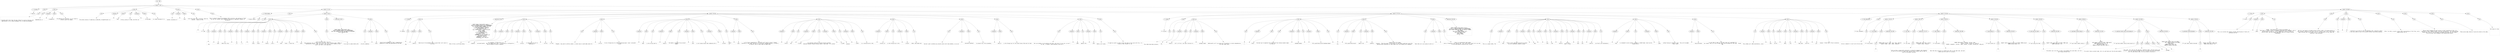 digraph lpegNode {

node [fontname=Helvetica]
edge [style=dashed]

doc_0 [label="doc - 280"]


doc_0 -> { section_1}
{rank=same; section_1}

section_1 [label="section: 1-245"]


// END RANK doc_0

section_1 -> { header_2 prose_3 prose_4 prose_5 prose_6 prose_7 section_8 section_9}
{rank=same; header_2 prose_3 prose_4 prose_5 prose_6 prose_7 section_8 section_9}

header_2 [label="1 : Compiler"]

prose_3 [label="prose"]

prose_4 [label="prose"]

prose_5 [label="prose"]

prose_6 [label="prose"]

prose_7 [label="prose"]

section_8 [label="section: 21-153"]

section_9 [label="section: 246-280"]


// END RANK section_1

header_2 -> leaf_10
leaf_10  [color=Gray,shape=rectangle,fontname=Inconsolata,label="* Compiler"]
// END RANK header_2

prose_3 -> { raw_11}
{rank=same; raw_11}

raw_11 [label="raw"]


// END RANK prose_3

raw_11 -> leaf_12
leaf_12  [color=Gray,shape=rectangle,fontname=Inconsolata,label="


I decided awhile back that the best format for storing libraries and
applications is as a SQLite database full of blobs and metadata.
"]
// END RANK raw_11

prose_4 -> { raw_13 prespace_14 literal_15 raw_16}
{rank=same; raw_13 prespace_14 literal_15 raw_16}

raw_13 [label="raw"]

prespace_14 [label="prespace"]

literal_15 [label="literal"]

raw_16 [label="raw"]


// END RANK prose_4

raw_13 -> leaf_17
leaf_17  [color=Gray,shape=rectangle,fontname=Inconsolata,label="
Dependencies in"]
// END RANK raw_13

prespace_14 -> leaf_18
leaf_18  [color=Gray,shape=rectangle,fontname=Inconsolata,label=" "]
// END RANK prespace_14

literal_15 -> leaf_19
leaf_19  [color=Gray,shape=rectangle,fontname=Inconsolata,label="bridgetools"]
// END RANK literal_15

raw_16 -> leaf_20
leaf_20  [color=Gray,shape=rectangle,fontname=Inconsolata,label=" are getting out of control, so it's time to
actually make this happen.
"]
// END RANK raw_16

prose_5 -> { raw_21 prespace_22 literal_23 raw_24 prespace_25 literal_26 raw_27}
{rank=same; raw_21 prespace_22 literal_23 raw_24 prespace_25 literal_26 raw_27}

raw_21 [label="raw"]

prespace_22 [label="prespace"]

literal_23 [label="literal"]

raw_24 [label="raw"]

prespace_25 [label="prespace"]

literal_26 [label="literal"]

raw_27 [label="raw"]


// END RANK prose_5

raw_21 -> leaf_28
leaf_28  [color=Gray,shape=rectangle,fontname=Inconsolata,label="
The actual process of compiling is admirably straightforward; we"]
// END RANK raw_21

prespace_22 -> leaf_29
leaf_29  [color=Gray,shape=rectangle,fontname=Inconsolata,label=" "]
// END RANK prespace_22

literal_23 -> leaf_30
leaf_30  [color=Gray,shape=rectangle,fontname=Inconsolata,label="load"]
// END RANK literal_23

raw_24 -> leaf_31
leaf_31  [color=Gray,shape=rectangle,fontname=Inconsolata,label=" a
string, giving it a name, and then use"]
// END RANK raw_24

prespace_25 -> leaf_32
leaf_32  [color=Gray,shape=rectangle,fontname=Inconsolata,label=" "]
// END RANK prespace_25

literal_26 -> leaf_33
leaf_33  [color=Gray,shape=rectangle,fontname=Inconsolata,label="string.dump"]
// END RANK literal_26

raw_27 -> leaf_34
leaf_34  [color=Gray,shape=rectangle,fontname=Inconsolata,label=" to create bytecode of it.
"]
// END RANK raw_27

prose_6 -> { raw_35 prespace_36 literal_37 raw_38}
{rank=same; raw_35 prespace_36 literal_37 raw_38}

raw_35 [label="raw"]

prespace_36 [label="prespace"]

literal_37 [label="literal"]

raw_38 [label="raw"]


// END RANK prose_6

raw_35 -> leaf_39
leaf_39  [color=Gray,shape=rectangle,fontname=Inconsolata,label="
Another invocation of"]
// END RANK raw_35

prespace_36 -> leaf_40
leaf_40  [color=Gray,shape=rectangle,fontname=Inconsolata,label=" "]
// END RANK prespace_36

literal_37 -> leaf_41
leaf_41  [color=Gray,shape=rectangle,fontname=Inconsolata,label="load"]
// END RANK literal_37

raw_38 -> leaf_42
leaf_42  [color=Gray,shape=rectangle,fontname=Inconsolata,label=" turns this back into a function, which we
execute.  Simple as that.
"]
// END RANK raw_38

prose_7 -> { raw_43}
{rank=same; raw_43}

raw_43 [label="raw"]


// END RANK prose_7

raw_43 -> leaf_44
leaf_44  [color=Gray,shape=rectangle,fontname=Inconsolata,label="
Here I intend to design the database table structure, and continue to flesh
out the full system, while hopefully avoiding my lamentable tendency to
overspecify.

"]
// END RANK raw_43

section_8 -> { header_45 prose_46 section_47 section_48 section_49 section_50}
{rank=same; header_45 prose_46 section_47 section_48 section_49 section_50}

header_45 [label="2 : SQLite tables"]

prose_46 [label="prose"]

section_47 [label="section: 24-45"]

section_48 [label="section: 46-106"]

section_49 [label="section: 107-153"]

section_50 [label="section: 154-238"]


// END RANK section_8

header_45 -> leaf_51
leaf_51  [color=Gray,shape=rectangle,fontname=Inconsolata,label="** SQLite tables"]
// END RANK header_45

prose_46 -> { raw_52}
{rank=same; raw_52}

raw_52 [label="raw"]


// END RANK prose_46

raw_52 -> leaf_53
leaf_53  [color=Gray,shape=rectangle,fontname=Inconsolata,label="

"]
// END RANK raw_52

section_47 -> { header_54 prose_55 prose_56 codeblock_57 prose_58}
{rank=same; header_54 prose_55 prose_56 codeblock_57 prose_58}

header_54 [label="3 : code"]

prose_55 [label="prose"]

prose_56 [label="prose"]

codeblock_57 [label="code block 34-40"]

prose_58 [label="prose"]


// END RANK section_47

header_54 -> leaf_59
leaf_59  [color=Gray,shape=rectangle,fontname=Inconsolata,label="*** code"]
// END RANK header_54

prose_55 -> { raw_60 prespace_61 literal_62 raw_63 prespace_64 literal_65 raw_66 prespace_67 literal_68 raw_69 prespace_70 literal_71 raw_72 prespace_73 literal_74 raw_75 prespace_76 literal_77 raw_78}
{rank=same; raw_60 prespace_61 literal_62 raw_63 prespace_64 literal_65 raw_66 prespace_67 literal_68 raw_69 prespace_70 literal_71 raw_72 prespace_73 literal_74 raw_75 prespace_76 literal_77 raw_78}

raw_60 [label="raw"]

prespace_61 [label="prespace"]

literal_62 [label="literal"]

raw_63 [label="raw"]

prespace_64 [label="prespace"]

literal_65 [label="literal"]

raw_66 [label="raw"]

prespace_67 [label="prespace"]

literal_68 [label="literal"]

raw_69 [label="raw"]

prespace_70 [label="prespace"]

literal_71 [label="literal"]

raw_72 [label="raw"]

prespace_73 [label="prespace"]

literal_74 [label="literal"]

raw_75 [label="raw"]

prespace_76 [label="prespace"]

literal_77 [label="literal"]

raw_78 [label="raw"]


// END RANK prose_55

raw_60 -> leaf_79
leaf_79  [color=Gray,shape=rectangle,fontname=Inconsolata,label="

  The"]
// END RANK raw_60

prespace_61 -> leaf_80
leaf_80  [color=Gray,shape=rectangle,fontname=Inconsolata,label=" "]
// END RANK prespace_61

literal_62 -> leaf_81
leaf_81  [color=Gray,shape=rectangle,fontname=Inconsolata,label="code"]
// END RANK literal_62

raw_63 -> leaf_82
leaf_82  [color=Gray,shape=rectangle,fontname=Inconsolata,label=" table has a key"]
// END RANK raw_63

prespace_64 -> leaf_83
leaf_83  [color=Gray,shape=rectangle,fontname=Inconsolata,label=" "]
// END RANK prespace_64

literal_65 -> leaf_84
leaf_84  [color=Gray,shape=rectangle,fontname=Inconsolata,label="id"]
// END RANK literal_65

raw_66 -> leaf_85
leaf_85  [color=Gray,shape=rectangle,fontname=Inconsolata,label=", a"]
// END RANK raw_66

prespace_67 -> leaf_86
leaf_86  [color=Gray,shape=rectangle,fontname=Inconsolata,label=" "]
// END RANK prespace_67

literal_68 -> leaf_87
leaf_87  [color=Gray,shape=rectangle,fontname=Inconsolata,label="blob"]
// END RANK literal_68

raw_69 -> leaf_88
leaf_88  [color=Gray,shape=rectangle,fontname=Inconsolata,label=" field"]
// END RANK raw_69

prespace_70 -> leaf_89
leaf_89  [color=Gray,shape=rectangle,fontname=Inconsolata,label=" "]
// END RANK prespace_70

literal_71 -> leaf_90
leaf_90  [color=Gray,shape=rectangle,fontname=Inconsolata,label="binary"]
// END RANK literal_71

raw_72 -> leaf_91
leaf_91  [color=Gray,shape=rectangle,fontname=Inconsolata,label=", and a"]
// END RANK raw_72

prespace_73 -> leaf_92
leaf_92  [color=Gray,shape=rectangle,fontname=Inconsolata,label=""]
// END RANK prespace_73

literal_74 -> leaf_93
leaf_93  [color=Gray,shape=rectangle,fontname=Inconsolata,label="hash"]
// END RANK literal_74

raw_75 -> leaf_94
leaf_94  [color=Gray,shape=rectangle,fontname=Inconsolata,label=" field.  I think the"]
// END RANK raw_75

prespace_76 -> leaf_95
leaf_95  [color=Gray,shape=rectangle,fontname=Inconsolata,label=" "]
// END RANK prespace_76

literal_77 -> leaf_96
leaf_96  [color=Gray,shape=rectangle,fontname=Inconsolata,label="hash"]
// END RANK literal_77

raw_78 -> leaf_97
leaf_97  [color=Gray,shape=rectangle,fontname=Inconsolata,label=" field should be SHA3, just as a
best-practices sort of thing. As it turns out, after running a test, SHA512 is
substantially faster.  Now, this may or may not be true of SHA512 in pure
LuaJIT, but that's less important.
"]
// END RANK raw_78

prose_56 -> { raw_98}
{rank=same; raw_98}

raw_98 [label="raw"]


// END RANK prose_56

raw_98 -> leaf_99
leaf_99  [color=Gray,shape=rectangle,fontname=Inconsolata,label="
So we want to open/create with:
"]
// END RANK raw_98

codeblock_57 -> leaf_100
leaf_100  [color=Gray,shape=rectangle,fontname=Inconsolata,label="CREATE TABLE IF NOT EXISTS code (
   code_id INTEGER PRIMARY KEY AUTOINCREMENT,
   hash TEXT UNIQUE NOT NULL ON CONFLICT DO NOTHING,
   binary BLOB NOT NULL
);"]
// END RANK codeblock_57

prose_58 -> { raw_101 prespace_102 literal_103 raw_104}
{rank=same; raw_101 prespace_102 literal_103 raw_104}

raw_101 [label="raw"]

prespace_102 [label="prespace"]

literal_103 [label="literal"]

raw_104 [label="raw"]


// END RANK prose_58

raw_101 -> leaf_105
leaf_105  [color=Gray,shape=rectangle,fontname=Inconsolata,label="
strictly speaking"]
// END RANK raw_101

prespace_102 -> leaf_106
leaf_106  [color=Gray,shape=rectangle,fontname=Inconsolata,label=" "]
// END RANK prespace_102

literal_103 -> leaf_107
leaf_107  [color=Gray,shape=rectangle,fontname=Inconsolata,label="blob"]
// END RANK literal_103

raw_104 -> leaf_108
leaf_108  [color=Gray,shape=rectangle,fontname=Inconsolata,label=" should also be UNIQUE but that's comparatively
expensive to check and guaranteed by the hash.

"]
// END RANK raw_104

section_48 -> { header_109 prose_110 codeblock_111 prose_112 prose_113 prose_114 prose_115 prose_116 prose_117 prose_118 prose_119 prose_120 prose_121}
{rank=same; header_109 prose_110 codeblock_111 prose_112 prose_113 prose_114 prose_115 prose_116 prose_117 prose_118 prose_119 prose_120 prose_121}

header_109 [label="3 : module"]

prose_110 [label="prose"]

codeblock_111 [label="code block 51-69"]

prose_112 [label="prose"]

prose_113 [label="prose"]

prose_114 [label="prose"]

prose_115 [label="prose"]

prose_116 [label="prose"]

prose_117 [label="prose"]

prose_118 [label="prose"]

prose_119 [label="prose"]

prose_120 [label="prose"]

prose_121 [label="prose"]


// END RANK section_48

header_109 -> leaf_122
leaf_122  [color=Gray,shape=rectangle,fontname=Inconsolata,label="*** module"]
// END RANK header_109

prose_110 -> { raw_123 prespace_124 literal_125 raw_126}
{rank=same; raw_123 prespace_124 literal_125 raw_126}

raw_123 [label="raw"]

prespace_124 [label="prespace"]

literal_125 [label="literal"]

raw_126 [label="raw"]


// END RANK prose_110

raw_123 -> leaf_127
leaf_127  [color=Gray,shape=rectangle,fontname=Inconsolata,label="

  The"]
// END RANK raw_123

prespace_124 -> leaf_128
leaf_128  [color=Gray,shape=rectangle,fontname=Inconsolata,label=" "]
// END RANK prespace_124

literal_125 -> leaf_129
leaf_129  [color=Gray,shape=rectangle,fontname=Inconsolata,label="modules"]
// END RANK literal_125

raw_126 -> leaf_130
leaf_130  [color=Gray,shape=rectangle,fontname=Inconsolata,label=" table has all the metadata about a given blob. Let's mock it
up first.
"]
// END RANK raw_126

codeblock_111 -> leaf_131
leaf_131  [color=Gray,shape=rectangle,fontname=Inconsolata,label="CREATE TABLE IF NOT EXISTS module (
   module_id INTEGER PRIMARY KEY AUTOINCREMENT,
   time DATETIME DEFAULT CURRENT_TIMESTAMP,
   snapshot INTEGER DEFAULT 1,
   version STRING DEFAULT 'SNAPSHOT',
   name STRING NOT NULL,
   type STRING DEFAULT 'luaJIT-bytecode',
   branch STRING,
   vc_hash STRING,
   project INTEGER NOT NULL,
   code INTEGER,
   FOREIGN KEY (project_id)
      REFERENCES project (project_id)
      ON DELETE RESTRICT
   FOREIGN KEY (code_id)
      REFERENCES code (code_id)
);"]
// END RANK codeblock_111

prose_112 -> { raw_132 prespace_133 literal_134 raw_135 prespace_136 literal_137 raw_138 prespace_139 literal_140 raw_141}
{rank=same; raw_132 prespace_133 literal_134 raw_135 prespace_136 literal_137 raw_138 prespace_139 literal_140 raw_141}

raw_132 [label="raw"]

prespace_133 [label="prespace"]

literal_134 [label="literal"]

raw_135 [label="raw"]

prespace_136 [label="prespace"]

literal_137 [label="literal"]

raw_138 [label="raw"]

prespace_139 [label="prespace"]

literal_140 [label="literal"]

raw_141 [label="raw"]


// END RANK prose_112

raw_132 -> leaf_142
leaf_142  [color=Gray,shape=rectangle,fontname=Inconsolata,label="
Most of this is self-describing."]
// END RANK raw_132

prespace_133 -> leaf_143
leaf_143  [color=Gray,shape=rectangle,fontname=Inconsolata,label=" "]
// END RANK prespace_133

literal_134 -> leaf_144
leaf_144  [color=Gray,shape=rectangle,fontname=Inconsolata,label="snapshot"]
// END RANK literal_134

raw_135 -> leaf_145
leaf_145  [color=Gray,shape=rectangle,fontname=Inconsolata,label=" is a boolean, if false this is a
versioned module.  We'll be adding that later, so everything is configured so
that by default we have a snapshot. "]
// END RANK raw_135

prespace_136 -> leaf_146
leaf_146  [color=Gray,shape=rectangle,fontname=Inconsolata,label=" "]
// END RANK prespace_136

literal_137 -> leaf_147
leaf_147  [color=Gray,shape=rectangle,fontname=Inconsolata,label="version"]
// END RANK literal_137

raw_138 -> leaf_148
leaf_148  [color=Gray,shape=rectangle,fontname=Inconsolata,label=" is expected to be set to
something if"]
// END RANK raw_138

prespace_139 -> leaf_149
leaf_149  [color=Gray,shape=rectangle,fontname=Inconsolata,label=" "]
// END RANK prespace_139

literal_140 -> leaf_150
leaf_150  [color=Gray,shape=rectangle,fontname=Inconsolata,label="version"]
// END RANK literal_140

raw_141 -> leaf_151
leaf_151  [color=Gray,shape=rectangle,fontname=Inconsolata,label=" is true.
"]
// END RANK raw_141

prose_113 -> { raw_152 prespace_153 literal_154 raw_155}
{rank=same; raw_152 prespace_153 literal_154 raw_155}

raw_152 [label="raw"]

prespace_153 [label="prespace"]

literal_154 [label="literal"]

raw_155 [label="raw"]


// END RANK prose_113

raw_152 -> leaf_156
leaf_156  [color=Gray,shape=rectangle,fontname=Inconsolata,label="
Thought: I may want to enforce semver, in which case it would make sense for"]
// END RANK raw_152

prespace_153 -> leaf_157
leaf_157  [color=Gray,shape=rectangle,fontname=Inconsolata,label=""]
// END RANK prespace_153

literal_154 -> leaf_158
leaf_158  [color=Gray,shape=rectangle,fontname=Inconsolata,label="version"]
// END RANK literal_154

raw_155 -> leaf_159
leaf_159  [color=Gray,shape=rectangle,fontname=Inconsolata,label=" to be a foreign key to a table containing major, minor, and patch
fields.
"]
// END RANK raw_155

prose_114 -> { prespace_160 literal_161 raw_162 prespace_163 literal_164 raw_165 prespace_166 literal_167 raw_168 prespace_169 literal_170 raw_171}
{rank=same; prespace_160 literal_161 raw_162 prespace_163 literal_164 raw_165 prespace_166 literal_167 raw_168 prespace_169 literal_170 raw_171}

prespace_160 [label="prespace"]

literal_161 [label="literal"]

raw_162 [label="raw"]

prespace_163 [label="prespace"]

literal_164 [label="literal"]

raw_165 [label="raw"]

prespace_166 [label="prespace"]

literal_167 [label="literal"]

raw_168 [label="raw"]

prespace_169 [label="prespace"]

literal_170 [label="literal"]

raw_171 [label="raw"]


// END RANK prose_114

prespace_160 -> leaf_172
leaf_172  [color=Gray,shape=rectangle,fontname=Inconsolata,label=""]
// END RANK prespace_160

literal_161 -> leaf_173
leaf_173  [color=Gray,shape=rectangle,fontname=Inconsolata,label="name"]
// END RANK literal_161

raw_162 -> leaf_174
leaf_174  [color=Gray,shape=rectangle,fontname=Inconsolata,label=" is the string used to"]
// END RANK raw_162

prespace_163 -> leaf_175
leaf_175  [color=Gray,shape=rectangle,fontname=Inconsolata,label=" "]
// END RANK prespace_163

literal_164 -> leaf_176
leaf_176  [color=Gray,shape=rectangle,fontname=Inconsolata,label="require"]
// END RANK literal_164

raw_165 -> leaf_177
leaf_177  [color=Gray,shape=rectangle,fontname=Inconsolata,label=" the module, stripped of any project
header. "]
// END RANK raw_165

prespace_166 -> leaf_178
leaf_178  [color=Gray,shape=rectangle,fontname=Inconsolata,label=" "]
// END RANK prespace_166

literal_167 -> leaf_179
leaf_179  [color=Gray,shape=rectangle,fontname=Inconsolata,label="name"]
// END RANK literal_167

raw_168 -> leaf_180
leaf_180  [color=Gray,shape=rectangle,fontname=Inconsolata,label=" is not unique except when combined with a"]
// END RANK raw_168

prespace_169 -> leaf_181
leaf_181  [color=Gray,shape=rectangle,fontname=Inconsolata,label=" "]
// END RANK prespace_169

literal_170 -> leaf_182
leaf_182  [color=Gray,shape=rectangle,fontname=Inconsolata,label="project"]
// END RANK literal_170

raw_171 -> leaf_183
leaf_183  [color=Gray,shape=rectangle,fontname=Inconsolata,label=", which
is.
"]
// END RANK raw_171

prose_115 -> { prespace_184 literal_185 raw_186}
{rank=same; prespace_184 literal_185 raw_186}

prespace_184 [label="prespace"]

literal_185 [label="literal"]

raw_186 [label="raw"]


// END RANK prose_115

prespace_184 -> leaf_187
leaf_187  [color=Gray,shape=rectangle,fontname=Inconsolata,label=""]
// END RANK prespace_184

literal_185 -> leaf_188
leaf_188  [color=Gray,shape=rectangle,fontname=Inconsolata,label="type"]
// END RANK literal_185

raw_186 -> leaf_189
leaf_189  [color=Gray,shape=rectangle,fontname=Inconsolata,label=" is for future compatibility. Eventually we'll want to store C shared
libraries in the codex, and Orb is in principle language-agnostic, so there's
no natural limit to what types we might have.
"]
// END RANK raw_186

prose_116 -> { prespace_190 literal_191 raw_192 prespace_193 literal_194 raw_195 prespace_196 literal_197 raw_198 prespace_199 literal_200 raw_201}
{rank=same; prespace_190 literal_191 raw_192 prespace_193 literal_194 raw_195 prespace_196 literal_197 raw_198 prespace_199 literal_200 raw_201}

prespace_190 [label="prespace"]

literal_191 [label="literal"]

raw_192 [label="raw"]

prespace_193 [label="prespace"]

literal_194 [label="literal"]

raw_195 [label="raw"]

prespace_196 [label="prespace"]

literal_197 [label="literal"]

raw_198 [label="raw"]

prespace_199 [label="prespace"]

literal_200 [label="literal"]

raw_201 [label="raw"]


// END RANK prose_116

prespace_190 -> leaf_202
leaf_202  [color=Gray,shape=rectangle,fontname=Inconsolata,label=""]
// END RANK prespace_190

literal_191 -> leaf_203
leaf_203  [color=Gray,shape=rectangle,fontname=Inconsolata,label="branch"]
// END RANK literal_191

raw_192 -> leaf_204
leaf_204  [color=Gray,shape=rectangle,fontname=Inconsolata,label=" and"]
// END RANK raw_192

prespace_193 -> leaf_205
leaf_205  [color=Gray,shape=rectangle,fontname=Inconsolata,label=" "]
// END RANK prespace_193

literal_194 -> leaf_206
leaf_206  [color=Gray,shape=rectangle,fontname=Inconsolata,label="vc_hash"]
// END RANK literal_194

raw_195 -> leaf_207
leaf_207  [color=Gray,shape=rectangle,fontname=Inconsolata,label=" are optional fields for version-control purposes.
Optional because release software doesn't need them.  It's called"]
// END RANK raw_195

prespace_196 -> leaf_208
leaf_208  [color=Gray,shape=rectangle,fontname=Inconsolata,label=" "]
// END RANK prespace_196

literal_197 -> leaf_209
leaf_209  [color=Gray,shape=rectangle,fontname=Inconsolata,label="vc_hash"]
// END RANK literal_197

raw_198 -> leaf_210
leaf_210  [color=Gray,shape=rectangle,fontname=Inconsolata,label="
because"]
// END RANK raw_198

prespace_199 -> leaf_211
leaf_211  [color=Gray,shape=rectangle,fontname=Inconsolata,label=" "]
// END RANK prespace_199

literal_200 -> leaf_212
leaf_212  [color=Gray,shape=rectangle,fontname=Inconsolata,label="commit"]
// END RANK literal_200

raw_201 -> leaf_213
leaf_213  [color=Gray,shape=rectangle,fontname=Inconsolata,label=" is a reserved word in SQL.
"]
// END RANK raw_201

prose_117 -> { prespace_214 literal_215 raw_216 prespace_217 literal_218 raw_219}
{rank=same; prespace_214 literal_215 raw_216 prespace_217 literal_218 raw_219}

prespace_214 [label="prespace"]

literal_215 [label="literal"]

raw_216 [label="raw"]

prespace_217 [label="prespace"]

literal_218 [label="literal"]

raw_219 [label="raw"]


// END RANK prose_117

prespace_214 -> leaf_220
leaf_220  [color=Gray,shape=rectangle,fontname=Inconsolata,label=""]
// END RANK prespace_214

literal_215 -> leaf_221
leaf_221  [color=Gray,shape=rectangle,fontname=Inconsolata,label="project_id"]
// END RANK literal_215

raw_216 -> leaf_222
leaf_222  [color=Gray,shape=rectangle,fontname=Inconsolata,label=" is the foreign key to the"]
// END RANK raw_216

prespace_217 -> leaf_223
leaf_223  [color=Gray,shape=rectangle,fontname=Inconsolata,label=" "]
// END RANK prespace_217

literal_218 -> leaf_224
leaf_224  [color=Gray,shape=rectangle,fontname=Inconsolata,label="project"]
// END RANK literal_218

raw_219 -> leaf_225
leaf_225  [color=Gray,shape=rectangle,fontname=Inconsolata,label=" table, described next.
"]
// END RANK raw_219

prose_118 -> { raw_226 prespace_227 literal_228 raw_229}
{rank=same; raw_226 prespace_227 literal_228 raw_229}

raw_226 [label="raw"]

prespace_227 [label="prespace"]

literal_228 [label="literal"]

raw_229 [label="raw"]


// END RANK prose_118

raw_226 -> leaf_230
leaf_230  [color=Gray,shape=rectangle,fontname=Inconsolata,label="
We don't want to delete any projects which still have modules, so we use"]
// END RANK raw_226

prespace_227 -> leaf_231
leaf_231  [color=Gray,shape=rectangle,fontname=Inconsolata,label=""]
// END RANK prespace_227

literal_228 -> leaf_232
leaf_232  [color=Gray,shape=rectangle,fontname=Inconsolata,label="ON DELETE RESTRICT"]
// END RANK literal_228

raw_229 -> leaf_233
leaf_233  [color=Gray,shape=rectangle,fontname=Inconsolata,label=" to prevent this from succeeding.
"]
// END RANK raw_229

prose_119 -> { prespace_234 literal_235 raw_236}
{rank=same; prespace_234 literal_235 raw_236}

prespace_234 [label="prespace"]

literal_235 [label="literal"]

raw_236 [label="raw"]


// END RANK prose_119

prespace_234 -> leaf_237
leaf_237  [color=Gray,shape=rectangle,fontname=Inconsolata,label=""]
// END RANK prespace_234

literal_235 -> leaf_238
leaf_238  [color=Gray,shape=rectangle,fontname=Inconsolata,label="code_id"]
// END RANK literal_235

raw_236 -> leaf_239
leaf_239  [color=Gray,shape=rectangle,fontname=Inconsolata,label=" is the foreign key for the actual binary blob and its hash.
"]
// END RANK raw_236

prose_120 -> { raw_240 prespace_241 literal_242 raw_243 prespace_244 literal_245 raw_246}
{rank=same; raw_240 prespace_241 literal_242 raw_243 prespace_244 literal_245 raw_246}

raw_240 [label="raw"]

prespace_241 [label="prespace"]

literal_242 [label="literal"]

raw_243 [label="raw"]

prespace_244 [label="prespace"]

literal_245 [label="literal"]

raw_246 [label="raw"]


// END RANK prose_120

raw_240 -> leaf_247
leaf_247  [color=Gray,shape=rectangle,fontname=Inconsolata,label="
Not sure whether to de-normalize the hash, and since I'm not sure, we won't
for now.  It doesn't seem necessary since we'll"]
// END RANK raw_240

prespace_241 -> leaf_248
leaf_248  [color=Gray,shape=rectangle,fontname=Inconsolata,label=" "]
// END RANK prespace_241

literal_242 -> leaf_249
leaf_249  [color=Gray,shape=rectangle,fontname=Inconsolata,label="JOIN"]
// END RANK literal_242

raw_243 -> leaf_250
leaf_250  [color=Gray,shape=rectangle,fontname=Inconsolata,label=" against the"]
// END RANK raw_243

prespace_244 -> leaf_251
leaf_251  [color=Gray,shape=rectangle,fontname=Inconsolata,label=" "]
// END RANK prespace_244

literal_245 -> leaf_252
leaf_252  [color=Gray,shape=rectangle,fontname=Inconsolata,label="code"]
// END RANK literal_245

raw_246 -> leaf_253
leaf_253  [color=Gray,shape=rectangle,fontname=Inconsolata,label="
table in all cases.
"]
// END RANK raw_246

prose_121 -> { raw_254}
{rank=same; raw_254}

raw_254 [label="raw"]


// END RANK prose_121

raw_254 -> leaf_255
leaf_255  [color=Gray,shape=rectangle,fontname=Inconsolata,label="
It might be useful to add at least the hash of the source Orb file, I'm
trying to stay focused for now.

"]
// END RANK raw_254

section_49 -> { header_256 prose_257 prose_258 prose_259 prose_260 prose_261 codeblock_262 prose_263 prose_264 prose_265 prose_266}
{rank=same; header_256 prose_257 prose_258 prose_259 prose_260 prose_261 codeblock_262 prose_263 prose_264 prose_265 prose_266}

header_256 [label="3 : project"]

prose_257 [label="prose"]

prose_258 [label="prose"]

prose_259 [label="prose"]

prose_260 [label="prose"]

prose_261 [label="prose"]

codeblock_262 [label="code block 126-136"]

prose_263 [label="prose"]

prose_264 [label="prose"]

prose_265 [label="prose"]

prose_266 [label="prose"]


// END RANK section_49

header_256 -> leaf_267
leaf_267  [color=Gray,shape=rectangle,fontname=Inconsolata,label="*** project"]
// END RANK header_256

prose_257 -> { raw_268}
{rank=same; raw_268}

raw_268 [label="raw"]


// END RANK prose_257

raw_268 -> leaf_269
leaf_269  [color=Gray,shape=rectangle,fontname=Inconsolata,label="

This table describes projects.
"]
// END RANK raw_268

prose_258 -> { raw_270 prespace_271 literal_272 raw_273 prespace_274 literal_275 raw_276}
{rank=same; raw_270 prespace_271 literal_272 raw_273 prespace_274 literal_275 raw_276}

raw_270 [label="raw"]

prespace_271 [label="prespace"]

literal_272 [label="literal"]

raw_273 [label="raw"]

prespace_274 [label="prespace"]

literal_275 [label="literal"]

raw_276 [label="raw"]


// END RANK prose_258

raw_270 -> leaf_277
leaf_277  [color=Gray,shape=rectangle,fontname=Inconsolata,label="
Our"]
// END RANK raw_270

prespace_271 -> leaf_278
leaf_278  [color=Gray,shape=rectangle,fontname=Inconsolata,label=" "]
// END RANK prespace_271

literal_272 -> leaf_279
leaf_279  [color=Gray,shape=rectangle,fontname=Inconsolata,label="require"]
// END RANK literal_272

raw_273 -> leaf_280
leaf_280  [color=Gray,shape=rectangle,fontname=Inconsolata,label=" will, at first, just add a function to"]
// END RANK raw_273

prespace_274 -> leaf_281
leaf_281  [color=Gray,shape=rectangle,fontname=Inconsolata,label=" "]
// END RANK prespace_274

literal_275 -> leaf_282
leaf_282  [color=Gray,shape=rectangle,fontname=Inconsolata,label="package.loader"]
// END RANK literal_275

raw_276 -> leaf_283
leaf_283  [color=Gray,shape=rectangle,fontname=Inconsolata,label=".
Additionally we'll use some sort of manifest to resolve dependencies,
but that comes later.
"]
// END RANK raw_276

prose_259 -> { raw_284 prespace_285 italic_286 raw_287 prespace_288 literal_289 raw_290 prespace_291 literal_292 raw_293}
{rank=same; raw_284 prespace_285 italic_286 raw_287 prespace_288 literal_289 raw_290 prespace_291 literal_292 raw_293}

raw_284 [label="raw"]

prespace_285 [label="prespace"]

italic_286 [label="italic"]

raw_287 [label="raw"]

prespace_288 [label="prespace"]

literal_289 [label="literal"]

raw_290 [label="raw"]

prespace_291 [label="prespace"]

literal_292 [label="literal"]

raw_293 [label="raw"]


// END RANK prose_259

raw_284 -> leaf_294
leaf_294  [color=Gray,shape=rectangle,fontname=Inconsolata,label="
I"]
// END RANK raw_284

prespace_285 -> leaf_295
leaf_295  [color=Gray,shape=rectangle,fontname=Inconsolata,label=" "]
// END RANK prespace_285

italic_286 -> leaf_296
leaf_296  [color=Gray,shape=rectangle,fontname=Inconsolata,label="think"]
// END RANK italic_286

raw_287 -> leaf_297
leaf_297  [color=Gray,shape=rectangle,fontname=Inconsolata,label=" the best way to separate fully-qualified from relative module names
is like so:"]
// END RANK raw_287

prespace_288 -> leaf_298
leaf_298  [color=Gray,shape=rectangle,fontname=Inconsolata,label=" "]
// END RANK prespace_288

literal_289 -> leaf_299
leaf_299  [color=Gray,shape=rectangle,fontname=Inconsolata,label="modname/submod"]
// END RANK literal_289

raw_290 -> leaf_300
leaf_300  [color=Gray,shape=rectangle,fontname=Inconsolata,label=","]
// END RANK raw_290

prespace_291 -> leaf_301
leaf_301  [color=Gray,shape=rectangle,fontname=Inconsolata,label=" "]
// END RANK prespace_291

literal_292 -> leaf_302
leaf_302  [color=Gray,shape=rectangle,fontname=Inconsolata,label="fully.qualified.project:modname/submod"]
// END RANK literal_292

raw_293 -> leaf_303
leaf_303  [color=Gray,shape=rectangle,fontname=Inconsolata,label=".
"]
// END RANK raw_293

prose_260 -> { raw_304 prespace_305 literal_306 raw_307 prespace_308 bold_309 raw_310}
{rank=same; raw_304 prespace_305 literal_306 raw_307 prespace_308 bold_309 raw_310}

raw_304 [label="raw"]

prespace_305 [label="prespace"]

literal_306 [label="literal"]

raw_307 [label="raw"]

prespace_308 [label="prespace"]

bold_309 [label="bold"]

raw_310 [label="raw"]


// END RANK prose_260

raw_304 -> leaf_311
leaf_311  [color=Gray,shape=rectangle,fontname=Inconsolata,label="
Any"]
// END RANK raw_304

prespace_305 -> leaf_312
leaf_312  [color=Gray,shape=rectangle,fontname=Inconsolata,label=" "]
// END RANK prespace_305

literal_306 -> leaf_313
leaf_313  [color=Gray,shape=rectangle,fontname=Inconsolata,label="fully.qualified.project"]
// END RANK literal_306

raw_307 -> leaf_314
leaf_314  [color=Gray,shape=rectangle,fontname=Inconsolata,label=" needs to be"]
// END RANK raw_307

prespace_308 -> leaf_315
leaf_315  [color=Gray,shape=rectangle,fontname=Inconsolata,label=" "]
// END RANK prespace_308

bold_309 -> leaf_316
leaf_316  [color=Gray,shape=rectangle,fontname=Inconsolata,label="globally"]
// END RANK bold_309

raw_310 -> leaf_317
leaf_317  [color=Gray,shape=rectangle,fontname=Inconsolata,label=" unique across all bridge
projects.  There has never in the history of ever been a good way to do this.
Having project manifests at least keeps this from leaking into codebases.
"]
// END RANK raw_310

prose_261 -> { raw_318 prespace_319 literal_320 raw_321}
{rank=same; raw_318 prespace_319 literal_320 raw_321}

raw_318 [label="raw"]

prespace_319 [label="prespace"]

literal_320 [label="literal"]

raw_321 [label="raw"]


// END RANK prose_261

raw_318 -> leaf_322
leaf_322  [color=Gray,shape=rectangle,fontname=Inconsolata,label="
Note that we're just going to split on"]
// END RANK raw_318

prespace_319 -> leaf_323
leaf_323  [color=Gray,shape=rectangle,fontname=Inconsolata,label=" "]
// END RANK prespace_319

literal_320 -> leaf_324
leaf_324  [color=Gray,shape=rectangle,fontname=Inconsolata,label=":"]
// END RANK literal_320

raw_321 -> leaf_325
leaf_325  [color=Gray,shape=rectangle,fontname=Inconsolata,label=", there's no expectation that either
side is formatted in any special way.  Any \"valid utf8\" except let's be real,
I'm not even going to sanitize your string...
"]
// END RANK raw_321

codeblock_262 -> leaf_326
leaf_326  [color=Gray,shape=rectangle,fontname=Inconsolata,label="CREATE TABLE IF NOT EXISTS project (
   project_id INTEGER PRIMARY KEY AUTOINCREMENT,
   name STRING UNIQUE NOT NULL ON CONFLICT IGNORE,
   repo STRING,
   repo_type STRING DEFAULT 'git',
   repo_alternates STRING,
   home STRING,
   website STRING
);"]
// END RANK codeblock_262

prose_263 -> { raw_327 prespace_328 literal_329 raw_330 prespace_331 literal_332 raw_333 prespace_334 literal_335 raw_336 prespace_337 literal_338 raw_339 prespace_340 literal_341 raw_342 prespace_343 literal_344 raw_345}
{rank=same; raw_327 prespace_328 literal_329 raw_330 prespace_331 literal_332 raw_333 prespace_334 literal_335 raw_336 prespace_337 literal_338 raw_339 prespace_340 literal_341 raw_342 prespace_343 literal_344 raw_345}

raw_327 [label="raw"]

prespace_328 [label="prespace"]

literal_329 [label="literal"]

raw_330 [label="raw"]

prespace_331 [label="prespace"]

literal_332 [label="literal"]

raw_333 [label="raw"]

prespace_334 [label="prespace"]

literal_335 [label="literal"]

raw_336 [label="raw"]

prespace_337 [label="prespace"]

literal_338 [label="literal"]

raw_339 [label="raw"]

prespace_340 [label="prespace"]

literal_341 [label="literal"]

raw_342 [label="raw"]

prespace_343 [label="prespace"]

literal_344 [label="literal"]

raw_345 [label="raw"]


// END RANK prose_263

raw_327 -> leaf_346
leaf_346  [color=Gray,shape=rectangle,fontname=Inconsolata,label="
This is a simple table. The"]
// END RANK raw_327

prespace_328 -> leaf_347
leaf_347  [color=Gray,shape=rectangle,fontname=Inconsolata,label=" "]
// END RANK prespace_328

literal_329 -> leaf_348
leaf_348  [color=Gray,shape=rectangle,fontname=Inconsolata,label="name"]
// END RANK literal_329

raw_330 -> leaf_349
leaf_349  [color=Gray,shape=rectangle,fontname=Inconsolata,label=" field is most important and must be unique,
as we've indicated, globally unique."]
// END RANK raw_330

prespace_331 -> leaf_350
leaf_350  [color=Gray,shape=rectangle,fontname=Inconsolata,label=" "]
// END RANK prespace_331

literal_332 -> leaf_351
leaf_351  [color=Gray,shape=rectangle,fontname=Inconsolata,label="repo"]
// END RANK literal_332

raw_333 -> leaf_352
leaf_352  [color=Gray,shape=rectangle,fontname=Inconsolata,label=","]
// END RANK raw_333

prespace_334 -> leaf_353
leaf_353  [color=Gray,shape=rectangle,fontname=Inconsolata,label=" "]
// END RANK prespace_334

literal_335 -> leaf_354
leaf_354  [color=Gray,shape=rectangle,fontname=Inconsolata,label="home"]
// END RANK literal_335

raw_336 -> leaf_355
leaf_355  [color=Gray,shape=rectangle,fontname=Inconsolata,label=", and"]
// END RANK raw_336

prespace_337 -> leaf_356
leaf_356  [color=Gray,shape=rectangle,fontname=Inconsolata,label=" "]
// END RANK prespace_337

literal_338 -> leaf_357
leaf_357  [color=Gray,shape=rectangle,fontname=Inconsolata,label="website"]
// END RANK literal_338

raw_339 -> leaf_358
leaf_358  [color=Gray,shape=rectangle,fontname=Inconsolata,label=" are all
URIs; I think"]
// END RANK raw_339

prespace_340 -> leaf_359
leaf_359  [color=Gray,shape=rectangle,fontname=Inconsolata,label=" "]
// END RANK prespace_340

literal_341 -> leaf_360
leaf_360  [color=Gray,shape=rectangle,fontname=Inconsolata,label="repo"]
// END RANK literal_341

raw_342 -> leaf_361
leaf_361  [color=Gray,shape=rectangle,fontname=Inconsolata,label=" and"]
// END RANK raw_342

prespace_343 -> leaf_362
leaf_362  [color=Gray,shape=rectangle,fontname=Inconsolata,label=" "]
// END RANK prespace_343

literal_344 -> leaf_363
leaf_363  [color=Gray,shape=rectangle,fontname=Inconsolata,label="website"]
// END RANK literal_344

raw_345 -> leaf_364
leaf_364  [color=Gray,shape=rectangle,fontname=Inconsolata,label=" are fairly self-explanatory.
"]
// END RANK raw_345

prose_264 -> { prespace_365 literal_366 raw_367 prespace_368 literal_369 raw_370}
{rank=same; prespace_365 literal_366 raw_367 prespace_368 literal_369 raw_370}

prespace_365 [label="prespace"]

literal_366 [label="literal"]

raw_367 [label="raw"]

prespace_368 [label="prespace"]

literal_369 [label="literal"]

raw_370 [label="raw"]


// END RANK prose_264

prespace_365 -> leaf_371
leaf_371  [color=Gray,shape=rectangle,fontname=Inconsolata,label=""]
// END RANK prespace_365

literal_366 -> leaf_372
leaf_372  [color=Gray,shape=rectangle,fontname=Inconsolata,label="home"]
// END RANK literal_366

raw_367 -> leaf_373
leaf_373  [color=Gray,shape=rectangle,fontname=Inconsolata,label=" is intended to serve content, probably in JSON format, which can be
placed into a"]
// END RANK raw_367

prespace_368 -> leaf_374
leaf_374  [color=Gray,shape=rectangle,fontname=Inconsolata,label=" "]
// END RANK prespace_368

literal_369 -> leaf_375
leaf_375  [color=Gray,shape=rectangle,fontname=Inconsolata,label="codex"]
// END RANK literal_369

raw_370 -> leaf_376
leaf_376  [color=Gray,shape=rectangle,fontname=Inconsolata,label=" without having to compile a repo.  This will be added
(much) later.
"]
// END RANK raw_370

prose_265 -> { prespace_377 literal_378 raw_379}
{rank=same; prespace_377 literal_378 raw_379}

prespace_377 [label="prespace"]

literal_378 [label="literal"]

raw_379 [label="raw"]


// END RANK prose_265

prespace_377 -> leaf_380
leaf_380  [color=Gray,shape=rectangle,fontname=Inconsolata,label=""]
// END RANK prespace_377

literal_378 -> leaf_381
leaf_381  [color=Gray,shape=rectangle,fontname=Inconsolata,label="repo_alternates"]
// END RANK literal_378

raw_379 -> leaf_382
leaf_382  [color=Gray,shape=rectangle,fontname=Inconsolata,label=" is just what it says: if the main repo isn't available for
any reason, this is a list of URIs which can be checked for the repo.  Format
TBD.
"]
// END RANK raw_379

prose_266 -> { raw_383 prespace_384 literal_385 raw_386 prespace_387 literal_388 raw_389 prespace_390 literal_391 raw_392 prespace_393 literal_394 raw_395}
{rank=same; raw_383 prespace_384 literal_385 raw_386 prespace_387 literal_388 raw_389 prespace_390 literal_391 raw_392 prespace_393 literal_394 raw_395}

raw_383 [label="raw"]

prespace_384 [label="prespace"]

literal_385 [label="literal"]

raw_386 [label="raw"]

prespace_387 [label="prespace"]

literal_388 [label="literal"]

raw_389 [label="raw"]

prespace_390 [label="prespace"]

literal_391 [label="literal"]

raw_392 [label="raw"]

prespace_393 [label="prespace"]

literal_394 [label="literal"]

raw_395 [label="raw"]


// END RANK prose_266

raw_383 -> leaf_396
leaf_396  [color=Gray,shape=rectangle,fontname=Inconsolata,label="
This scheme isn't 100% satisfactory, since"]
// END RANK raw_383

prespace_384 -> leaf_397
leaf_397  [color=Gray,shape=rectangle,fontname=Inconsolata,label=" "]
// END RANK prespace_384

literal_385 -> leaf_398
leaf_398  [color=Gray,shape=rectangle,fontname=Inconsolata,label="repo"]
// END RANK literal_385

raw_386 -> leaf_399
leaf_399  [color=Gray,shape=rectangle,fontname=Inconsolata,label=" can be"]
// END RANK raw_386

prespace_387 -> leaf_400
leaf_400  [color=Gray,shape=rectangle,fontname=Inconsolata,label=" "]
// END RANK prespace_387

literal_388 -> leaf_401
leaf_401  [color=Gray,shape=rectangle,fontname=Inconsolata,label="NULL"]
// END RANK literal_388

raw_389 -> leaf_402
leaf_402  [color=Gray,shape=rectangle,fontname=Inconsolata,label=", but"]
// END RANK raw_389

prespace_390 -> leaf_403
leaf_403  [color=Gray,shape=rectangle,fontname=Inconsolata,label=""]
// END RANK prespace_390

literal_391 -> leaf_404
leaf_404  [color=Gray,shape=rectangle,fontname=Inconsolata,label="repo_type"]
// END RANK literal_391

raw_392 -> leaf_405
leaf_405  [color=Gray,shape=rectangle,fontname=Inconsolata,label=" would be"]
// END RANK raw_392

prespace_393 -> leaf_406
leaf_406  [color=Gray,shape=rectangle,fontname=Inconsolata,label=" "]
// END RANK prespace_393

literal_394 -> leaf_407
leaf_407  [color=Gray,shape=rectangle,fontname=Inconsolata,label="git"]
// END RANK literal_394

raw_395 -> leaf_408
leaf_408  [color=Gray,shape=rectangle,fontname=Inconsolata,label=" anyway. I think that's fine in practice.

"]
// END RANK raw_395

section_50 -> { header_409 prose_410 section_411 section_412 section_413 section_414 section_415 section_416 section_417 section_418}
{rank=same; header_409 prose_410 section_411 section_412 section_413 section_414 section_415 section_416 section_417 section_418}

header_409 [label="3 : SQL statements"]

prose_410 [label="prose"]

section_411 [label="section: 159-167"]

section_412 [label="section: 168-179"]

section_413 [label="section: 180-191"]

section_414 [label="section: 192-199"]

section_415 [label="section: 200-207"]

section_416 [label="section: 208-221"]

section_417 [label="section: 222-238"]

section_418 [label="section: 239-245"]


// END RANK section_50

header_409 -> leaf_419
leaf_419  [color=Gray,shape=rectangle,fontname=Inconsolata,label="*** SQL statements"]
// END RANK header_409

prose_410 -> { raw_420}
{rank=same; raw_420}

raw_420 [label="raw"]


// END RANK prose_410

raw_420 -> leaf_421
leaf_421  [color=Gray,shape=rectangle,fontname=Inconsolata,label="

Various commands to insert and retrieve data.

"]
// END RANK raw_420

section_411 -> { header_422 prose_423 codeblock_424}
{rank=same; header_422 prose_423 codeblock_424}

header_422 [label="4 : new project"]

prose_423 [label="prose"]

codeblock_424 [label="code block 162-165"]


// END RANK section_411

header_422 -> leaf_425
leaf_425  [color=Gray,shape=rectangle,fontname=Inconsolata,label="**** new project"]
// END RANK header_422

prose_423 -> { raw_426}
{rank=same; raw_426}

raw_426 [label="raw"]


// END RANK prose_423

raw_426 -> leaf_427
leaf_427  [color=Gray,shape=rectangle,fontname=Inconsolata,label="

"]
// END RANK raw_426

codeblock_424 -> leaf_428
leaf_428  [color=Gray,shape=rectangle,fontname=Inconsolata,label="INSERT INTO project (name, repo, home, website)
VALUES (:name, :repo, :home, :website);"]
// END RANK codeblock_424

section_412 -> { header_429 prose_430 codeblock_431}
{rank=same; header_429 prose_430 codeblock_431}

header_429 [label="4 : new code"]

prose_430 [label="prose"]

codeblock_431 [label="code block 174-177"]


// END RANK section_412

header_429 -> leaf_432
leaf_432  [color=Gray,shape=rectangle,fontname=Inconsolata,label="**** new code"]
// END RANK header_429

prose_430 -> { raw_433}
{rank=same; raw_433}

raw_433 [label="raw"]


// END RANK prose_430

raw_433 -> leaf_434
leaf_434  [color=Gray,shape=rectangle,fontname=Inconsolata,label="

Since we have a unique hash constraint it should be cheapest (and clearest)
to just try to write all codes then retrieve their primary keys by hash to
write to the module revision.
"]
// END RANK raw_433

codeblock_431 -> leaf_435
leaf_435  [color=Gray,shape=rectangle,fontname=Inconsolata,label="INSERT INTO code (hash, binary)
VALUES (:hash, :binary);"]
// END RANK codeblock_431

section_413 -> { header_436 prose_437 codeblock_438}
{rank=same; header_436 prose_437 codeblock_438}

header_436 [label="4 : add module"]

prose_437 [label="prose"]

codeblock_438 [label="code block 185-189"]


// END RANK section_413

header_436 -> leaf_439
leaf_439  [color=Gray,shape=rectangle,fontname=Inconsolata,label="**** add module"]
// END RANK header_436

prose_437 -> { raw_440}
{rank=same; raw_440}

raw_440 [label="raw"]


// END RANK prose_437

raw_440 -> leaf_441
leaf_441  [color=Gray,shape=rectangle,fontname=Inconsolata,label="

  Note that many versions of a module may refer to the same code, and each
module must be a part of a project.
"]
// END RANK raw_440

codeblock_438 -> leaf_442
leaf_442  [color=Gray,shape=rectangle,fontname=Inconsolata,label="INSERT INTO module (snapshot, version, name,
                    branch, vc_hash, project_id, code_id)
VALUES (:snapshot, :version, :name, :branch, :vc_hash, :project_id, :code_id);"]
// END RANK codeblock_438

section_414 -> { header_443 prose_444 codeblock_445}
{rank=same; header_443 prose_444 codeblock_445}

header_443 [label="4 : get project_id"]

prose_444 [label="prose"]

codeblock_445 [label="code block 194-197"]


// END RANK section_414

header_443 -> leaf_446
leaf_446  [color=Gray,shape=rectangle,fontname=Inconsolata,label="**** get project_id"]
// END RANK header_443

prose_444 -> { raw_447}
{rank=same; raw_447}

raw_447 [label="raw"]


// END RANK prose_444

raw_447 -> leaf_448
leaf_448  [color=Gray,shape=rectangle,fontname=Inconsolata,label="
"]
// END RANK raw_447

codeblock_445 -> leaf_449
leaf_449  [color=Gray,shape=rectangle,fontname=Inconsolata,label="SELECT (CAST project.project_id AS REAL) FROM project
WHERE project.name = %s;"]
// END RANK codeblock_445

section_415 -> { header_450 prose_451 codeblock_452}
{rank=same; header_450 prose_451 codeblock_452}

header_450 [label="4 : get code_id by hash"]

prose_451 [label="prose"]

codeblock_452 [label="code block 202-205"]


// END RANK section_415

header_450 -> leaf_453
leaf_453  [color=Gray,shape=rectangle,fontname=Inconsolata,label="**** get code_id by hash"]
// END RANK header_450

prose_451 -> { raw_454}
{rank=same; raw_454}

raw_454 [label="raw"]


// END RANK prose_451

raw_454 -> leaf_455
leaf_455  [color=Gray,shape=rectangle,fontname=Inconsolata,label="
"]
// END RANK raw_454

codeblock_452 -> leaf_456
leaf_456  [color=Gray,shape=rectangle,fontname=Inconsolata,label="SELECT (CAST code.code_id AS REAL) FROM code
WHERE code.hash = %s;"]
// END RANK codeblock_452

section_416 -> { header_457 prose_458 codeblock_459}
{rank=same; header_457 prose_458 codeblock_459}

header_457 [label="4 : get latest module code_id"]

prose_458 [label="prose"]

codeblock_459 [label="code block 213-219"]


// END RANK section_416

header_457 -> leaf_460
leaf_460  [color=Gray,shape=rectangle,fontname=Inconsolata,label="**** get latest module code_id"]
// END RANK header_457

prose_458 -> { raw_461}
{rank=same; raw_461}

raw_461 [label="raw"]


// END RANK prose_458

raw_461 -> leaf_462
leaf_462  [color=Gray,shape=rectangle,fontname=Inconsolata,label="

The better way to do this is with a join against the code table, but let's
get things working first.
"]
// END RANK raw_461

codeblock_459 -> leaf_463
leaf_463  [color=Gray,shape=rectangle,fontname=Inconsolata,label="SELECT
   (CAST module.code_id AS REAL) FROM module
WHERE module.project_id = %d
   AND module.name = %s
ORDER BY module.time DESC LIMIT 1;"]
// END RANK codeblock_459

section_417 -> { header_464 prose_465 prose_466 codeblock_467}
{rank=same; header_464 prose_465 prose_466 codeblock_467}

header_464 [label="4 : get bare module code_id and project_id"]

prose_465 [label="prose"]

prose_466 [label="prose"]

codeblock_467 [label="code block 230-236"]


// END RANK section_417

header_464 -> leaf_468
leaf_468  [color=Gray,shape=rectangle,fontname=Inconsolata,label="**** get bare module code_id and project_id"]
// END RANK header_464

prose_465 -> { raw_469}
{rank=same; raw_469}

raw_469 [label="raw"]


// END RANK prose_465

raw_469 -> leaf_470
leaf_470  [color=Gray,shape=rectangle,fontname=Inconsolata,label="

If we don't have a project name, let's try and load just from the bare module.
"]
// END RANK raw_469

prose_466 -> { raw_471 prespace_472 literal_473 raw_474}
{rank=same; raw_471 prespace_472 literal_473 raw_474}

raw_471 [label="raw"]

prespace_472 [label="prespace"]

literal_473 [label="literal"]

raw_474 [label="raw"]


// END RANK prose_466

raw_471 -> leaf_475
leaf_475  [color=Gray,shape=rectangle,fontname=Inconsolata,label="
This time, let's get all the code_ids, ordered by date, and the project_ids
as well, so we can iterate through and see if we have more than one project
with the same module name, so we can attach a warning to"]
// END RANK raw_471

prespace_472 -> leaf_476
leaf_476  [color=Gray,shape=rectangle,fontname=Inconsolata,label=" "]
// END RANK prespace_472

literal_473 -> leaf_477
leaf_477  [color=Gray,shape=rectangle,fontname=Inconsolata,label="package"]
// END RANK literal_473

raw_474 -> leaf_478
leaf_478  [color=Gray,shape=rectangle,fontname=Inconsolata,label=".
"]
// END RANK raw_474

codeblock_467 -> leaf_479
leaf_479  [color=Gray,shape=rectangle,fontname=Inconsolata,label="SELECT CAST (module.code_id AS REAL),
       CAST (module.project_id AS REAL)
FROM module
WHERE module.name = %s
ORDER BY module.time DESC;"]
// END RANK codeblock_467

section_418 -> { header_480 prose_481 codeblock_482}
{rank=same; header_480 prose_481 codeblock_482}

header_480 [label="4 : get latest module bytecode"]

prose_481 [label="prose"]

codeblock_482 [label="code block 241-244"]


// END RANK section_418

header_480 -> leaf_483
leaf_483  [color=Gray,shape=rectangle,fontname=Inconsolata,label="**** get latest module bytecode"]
// END RANK header_480

prose_481 -> { raw_484}
{rank=same; raw_484}

raw_484 [label="raw"]


// END RANK prose_481

raw_484 -> leaf_485
leaf_485  [color=Gray,shape=rectangle,fontname=Inconsolata,label="
"]
// END RANK raw_484

codeblock_482 -> leaf_486
leaf_486  [color=Gray,shape=rectangle,fontname=Inconsolata,label="SELECT code.binary FROM code
WHERE code.code_id = %d ;"]
// END RANK codeblock_482

section_9 -> { header_487 prose_488 prose_489 prose_490 prose_491 prose_492 prose_493 prose_494}
{rank=same; header_487 prose_488 prose_489 prose_490 prose_491 prose_492 prose_493 prose_494}

header_487 [label="2 : Future"]

prose_488 [label="prose"]

prose_489 [label="prose"]

prose_490 [label="prose"]

prose_491 [label="prose"]

prose_492 [label="prose"]

prose_493 [label="prose"]

prose_494 [label="prose"]


// END RANK section_9

header_487 -> leaf_495
leaf_495  [color=Gray,shape=rectangle,fontname=Inconsolata,label="** Future"]
// END RANK header_487

prose_488 -> { raw_496 prespace_497 literal_498 raw_499}
{rank=same; raw_496 prespace_497 literal_498 raw_499}

raw_496 [label="raw"]

prespace_497 [label="prespace"]

literal_498 [label="literal"]

raw_499 [label="raw"]


// END RANK prose_488

raw_496 -> leaf_500
leaf_500  [color=Gray,shape=rectangle,fontname=Inconsolata,label="

  This is an initial and (almost) minimal specification of what will
eventually be the"]
// END RANK raw_496

prespace_497 -> leaf_501
leaf_501  [color=Gray,shape=rectangle,fontname=Inconsolata,label=" "]
// END RANK prespace_497

literal_498 -> leaf_502
leaf_502  [color=Gray,shape=rectangle,fontname=Inconsolata,label="codex"]
// END RANK literal_498

raw_499 -> leaf_503
leaf_503  [color=Gray,shape=rectangle,fontname=Inconsolata,label=" format.  One thing Orb is trying to do better, is
that there is always a bunch of metadata associated with codebases, and no
obvious place to store it.  We're compelled to think of code as a
pile-of-files, and this breaks down badly when we're doing literate
programming.
"]
// END RANK raw_499

prose_489 -> { raw_504}
{rank=same; raw_504}

raw_504 [label="raw"]


// END RANK prose_489

raw_504 -> leaf_505
leaf_505  [color=Gray,shape=rectangle,fontname=Inconsolata,label="
Nor do I just want to recreate version control, badly. At various points in
this journey I wanted to use fossil-scm as a library, and I still think that's
about the best way to do things, but it's not practical for now, given the
resources I have available.
"]
// END RANK raw_504

prose_490 -> { raw_506 prespace_507 italic_508 raw_509}
{rank=same; raw_506 prespace_507 italic_508 raw_509}

raw_506 [label="raw"]

prespace_507 [label="prespace"]

italic_508 [label="italic"]

raw_509 [label="raw"]


// END RANK prose_490

raw_506 -> leaf_510
leaf_510  [color=Gray,shape=rectangle,fontname=Inconsolata,label="
What"]
// END RANK raw_506

prespace_507 -> leaf_511
leaf_511  [color=Gray,shape=rectangle,fontname=Inconsolata,label=" "]
// END RANK prespace_507

italic_508 -> leaf_512
leaf_512  [color=Gray,shape=rectangle,fontname=Inconsolata,label="is"]
// END RANK italic_508

raw_509 -> leaf_513
leaf_513  [color=Gray,shape=rectangle,fontname=Inconsolata,label=" practical is to solve my case of dependency hell, and get to where
I can use my REPL on any of my projects without everything breaking.
"]
// END RANK raw_509

prose_491 -> { raw_514}
{rank=same; raw_514}

raw_514 [label="raw"]


// END RANK prose_491

raw_514 -> leaf_515
leaf_515  [color=Gray,shape=rectangle,fontname=Inconsolata,label="
After I do that, we want a native HTML representation of Orb files, and a
simple server for it.
"]
// END RANK raw_514

prose_492 -> { raw_516}
{rank=same; raw_516}

raw_516 [label="raw"]


// END RANK prose_492

raw_516 -> leaf_517
leaf_517  [color=Gray,shape=rectangle,fontname=Inconsolata,label="
Then we start breaking the most serious current limitation of Orb: it's
basically a fancy comment system, from Lua's perspective.  The load-and-dump
scheme does strip all the extraneous whitespace and keep the line numbers,
but we do want source mapping, which generalizes better.
"]
// END RANK raw_516

prose_493 -> { raw_518}
{rank=same; raw_518}

raw_518 [label="raw"]


// END RANK prose_493

raw_518 -> leaf_519
leaf_519  [color=Gray,shape=rectangle,fontname=Inconsolata,label="
Those source maps should of course be stored in the codex.
"]
// END RANK raw_518

prose_494 -> { raw_520}
{rank=same; raw_520}

raw_520 [label="raw"]


// END RANK prose_494

raw_520 -> leaf_521
leaf_521  [color=Gray,shape=rectangle,fontname=Inconsolata,label="
One leap at a time.






"]
// END RANK raw_520


}

